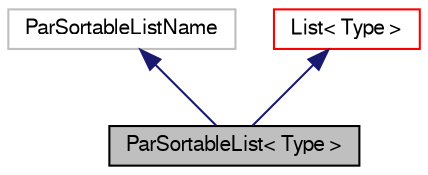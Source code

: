 digraph "ParSortableList&lt; Type &gt;"
{
  bgcolor="transparent";
  edge [fontname="FreeSans",fontsize="10",labelfontname="FreeSans",labelfontsize="10"];
  node [fontname="FreeSans",fontsize="10",shape=record];
  Node7 [label="ParSortableList\< Type \>",height=0.2,width=0.4,color="black", fillcolor="grey75", style="filled", fontcolor="black"];
  Node8 -> Node7 [dir="back",color="midnightblue",fontsize="10",style="solid",fontname="FreeSans"];
  Node8 [label="ParSortableListName",height=0.2,width=0.4,color="grey75"];
  Node9 -> Node7 [dir="back",color="midnightblue",fontsize="10",style="solid",fontname="FreeSans"];
  Node9 [label="List\< Type \>",height=0.2,width=0.4,color="red",URL="$a25694.html"];
}
